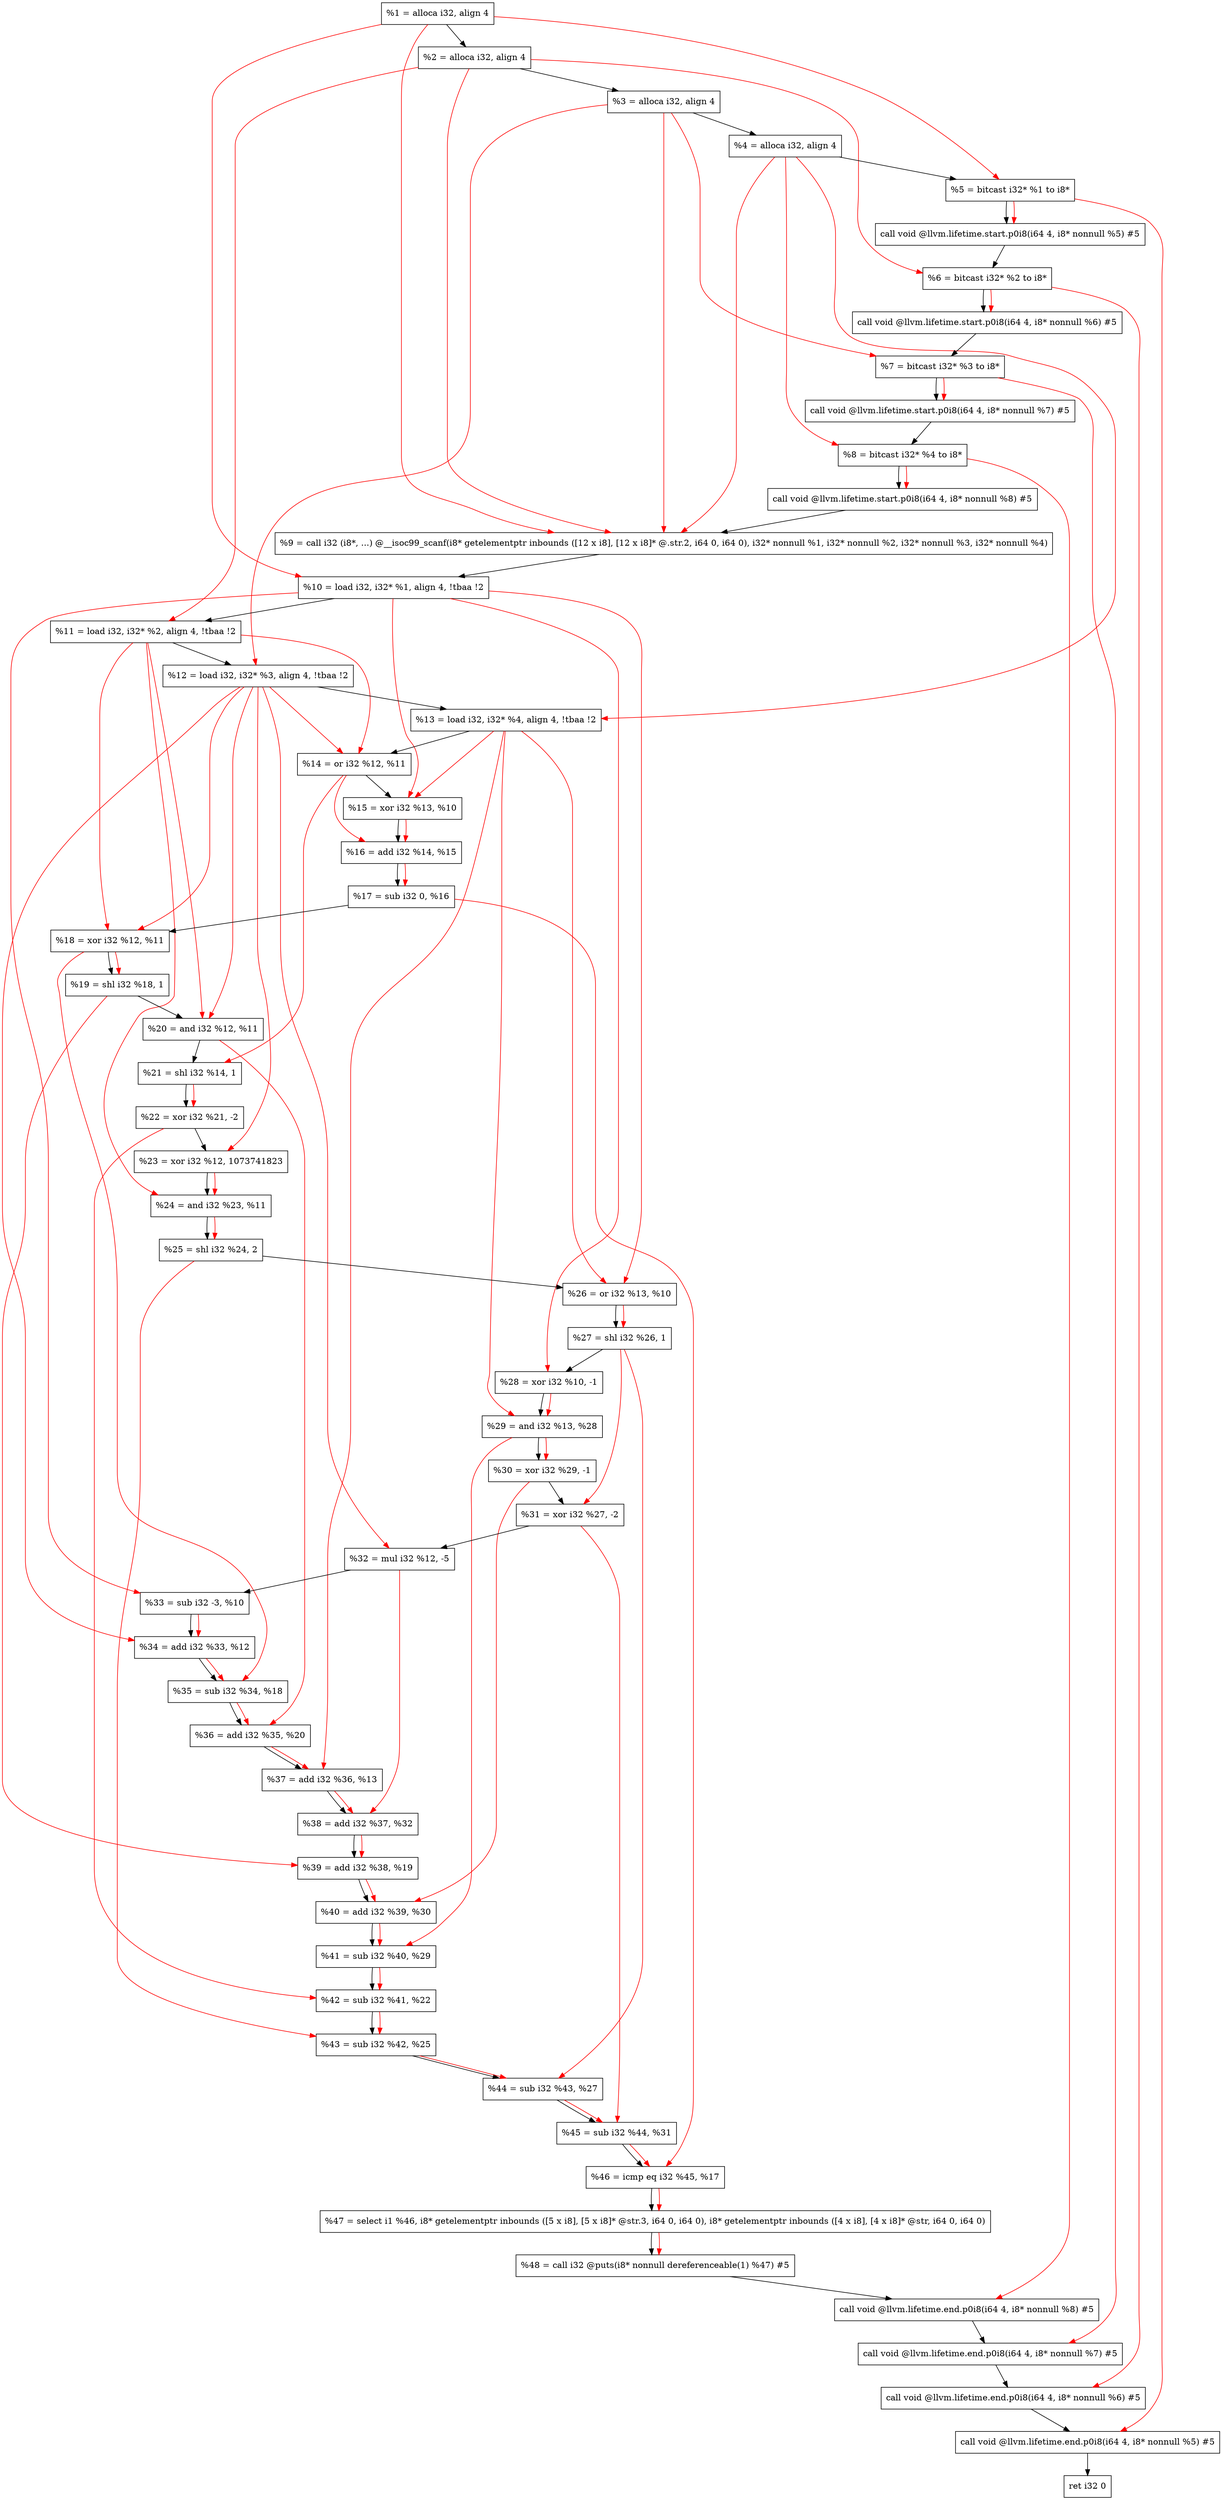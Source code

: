digraph "DFG for'main' function" {
	Node0xbc87f8[shape=record, label="  %1 = alloca i32, align 4"];
	Node0xbc8878[shape=record, label="  %2 = alloca i32, align 4"];
	Node0xbc8908[shape=record, label="  %3 = alloca i32, align 4"];
	Node0xbc8968[shape=record, label="  %4 = alloca i32, align 4"];
	Node0xbc8a18[shape=record, label="  %5 = bitcast i32* %1 to i8*"];
	Node0xbc8e48[shape=record, label="  call void @llvm.lifetime.start.p0i8(i64 4, i8* nonnull %5) #5"];
	Node0xbc8f28[shape=record, label="  %6 = bitcast i32* %2 to i8*"];
	Node0xbc9028[shape=record, label="  call void @llvm.lifetime.start.p0i8(i64 4, i8* nonnull %6) #5"];
	Node0xbc90e8[shape=record, label="  %7 = bitcast i32* %3 to i8*"];
	Node0xbc9198[shape=record, label="  call void @llvm.lifetime.start.p0i8(i64 4, i8* nonnull %7) #5"];
	Node0xbc9258[shape=record, label="  %8 = bitcast i32* %4 to i8*"];
	Node0xbc9308[shape=record, label="  call void @llvm.lifetime.start.p0i8(i64 4, i8* nonnull %8) #5"];
	Node0xbc3a00[shape=record, label="  %9 = call i32 (i8*, ...) @__isoc99_scanf(i8* getelementptr inbounds ([12 x i8], [12 x i8]* @.str.2, i64 0, i64 0), i32* nonnull %1, i32* nonnull %2, i32* nonnull %3, i32* nonnull %4)"];
	Node0xbc9508[shape=record, label="  %10 = load i32, i32* %1, align 4, !tbaa !2"];
	Node0xbca478[shape=record, label="  %11 = load i32, i32* %2, align 4, !tbaa !2"];
	Node0xbcaae8[shape=record, label="  %12 = load i32, i32* %3, align 4, !tbaa !2"];
	Node0xbcab48[shape=record, label="  %13 = load i32, i32* %4, align 4, !tbaa !2"];
	Node0xbcabc0[shape=record, label="  %14 = or i32 %12, %11"];
	Node0xbcac30[shape=record, label="  %15 = xor i32 %13, %10"];
	Node0xbcaca0[shape=record, label="  %16 = add i32 %14, %15"];
	Node0xbcad10[shape=record, label="  %17 = sub i32 0, %16"];
	Node0xbcad80[shape=record, label="  %18 = xor i32 %12, %11"];
	Node0xbcadf0[shape=record, label="  %19 = shl i32 %18, 1"];
	Node0xbcae60[shape=record, label="  %20 = and i32 %12, %11"];
	Node0xbcaed0[shape=record, label="  %21 = shl i32 %14, 1"];
	Node0xbcaf40[shape=record, label="  %22 = xor i32 %21, -2"];
	Node0xbcafb0[shape=record, label="  %23 = xor i32 %12, 1073741823"];
	Node0xbcb020[shape=record, label="  %24 = and i32 %23, %11"];
	Node0xbcb090[shape=record, label="  %25 = shl i32 %24, 2"];
	Node0xbcb100[shape=record, label="  %26 = or i32 %13, %10"];
	Node0xbcb170[shape=record, label="  %27 = shl i32 %26, 1"];
	Node0xbcb1e0[shape=record, label="  %28 = xor i32 %10, -1"];
	Node0xbcb250[shape=record, label="  %29 = and i32 %13, %28"];
	Node0xbcb2c0[shape=record, label="  %30 = xor i32 %29, -1"];
	Node0xbcb330[shape=record, label="  %31 = xor i32 %27, -2"];
	Node0xbcb3a0[shape=record, label="  %32 = mul i32 %12, -5"];
	Node0xbcb410[shape=record, label="  %33 = sub i32 -3, %10"];
	Node0xbcb480[shape=record, label="  %34 = add i32 %33, %12"];
	Node0xbcb4f0[shape=record, label="  %35 = sub i32 %34, %18"];
	Node0xbcb560[shape=record, label="  %36 = add i32 %35, %20"];
	Node0xbcb5d0[shape=record, label="  %37 = add i32 %36, %13"];
	Node0xbcb640[shape=record, label="  %38 = add i32 %37, %32"];
	Node0xbcb6b0[shape=record, label="  %39 = add i32 %38, %19"];
	Node0xbcb720[shape=record, label="  %40 = add i32 %39, %30"];
	Node0xbcb790[shape=record, label="  %41 = sub i32 %40, %29"];
	Node0xbcb800[shape=record, label="  %42 = sub i32 %41, %22"];
	Node0xbcb870[shape=record, label="  %43 = sub i32 %42, %25"];
	Node0xbcb8e0[shape=record, label="  %44 = sub i32 %43, %27"];
	Node0xbcb950[shape=record, label="  %45 = sub i32 %44, %31"];
	Node0xbcb9c0[shape=record, label="  %46 = icmp eq i32 %45, %17"];
	Node0xb688b8[shape=record, label="  %47 = select i1 %46, i8* getelementptr inbounds ([5 x i8], [5 x i8]* @str.3, i64 0, i64 0), i8* getelementptr inbounds ([4 x i8], [4 x i8]* @str, i64 0, i64 0)"];
	Node0xbcba50[shape=record, label="  %48 = call i32 @puts(i8* nonnull dereferenceable(1) %47) #5"];
	Node0xbcbcf8[shape=record, label="  call void @llvm.lifetime.end.p0i8(i64 4, i8* nonnull %8) #5"];
	Node0xbcbe58[shape=record, label="  call void @llvm.lifetime.end.p0i8(i64 4, i8* nonnull %7) #5"];
	Node0xbcbf68[shape=record, label="  call void @llvm.lifetime.end.p0i8(i64 4, i8* nonnull %6) #5"];
	Node0xbcc078[shape=record, label="  call void @llvm.lifetime.end.p0i8(i64 4, i8* nonnull %5) #5"];
	Node0xbcc138[shape=record, label="  ret i32 0"];
	Node0xbc87f8 -> Node0xbc8878;
	Node0xbc8878 -> Node0xbc8908;
	Node0xbc8908 -> Node0xbc8968;
	Node0xbc8968 -> Node0xbc8a18;
	Node0xbc8a18 -> Node0xbc8e48;
	Node0xbc8e48 -> Node0xbc8f28;
	Node0xbc8f28 -> Node0xbc9028;
	Node0xbc9028 -> Node0xbc90e8;
	Node0xbc90e8 -> Node0xbc9198;
	Node0xbc9198 -> Node0xbc9258;
	Node0xbc9258 -> Node0xbc9308;
	Node0xbc9308 -> Node0xbc3a00;
	Node0xbc3a00 -> Node0xbc9508;
	Node0xbc9508 -> Node0xbca478;
	Node0xbca478 -> Node0xbcaae8;
	Node0xbcaae8 -> Node0xbcab48;
	Node0xbcab48 -> Node0xbcabc0;
	Node0xbcabc0 -> Node0xbcac30;
	Node0xbcac30 -> Node0xbcaca0;
	Node0xbcaca0 -> Node0xbcad10;
	Node0xbcad10 -> Node0xbcad80;
	Node0xbcad80 -> Node0xbcadf0;
	Node0xbcadf0 -> Node0xbcae60;
	Node0xbcae60 -> Node0xbcaed0;
	Node0xbcaed0 -> Node0xbcaf40;
	Node0xbcaf40 -> Node0xbcafb0;
	Node0xbcafb0 -> Node0xbcb020;
	Node0xbcb020 -> Node0xbcb090;
	Node0xbcb090 -> Node0xbcb100;
	Node0xbcb100 -> Node0xbcb170;
	Node0xbcb170 -> Node0xbcb1e0;
	Node0xbcb1e0 -> Node0xbcb250;
	Node0xbcb250 -> Node0xbcb2c0;
	Node0xbcb2c0 -> Node0xbcb330;
	Node0xbcb330 -> Node0xbcb3a0;
	Node0xbcb3a0 -> Node0xbcb410;
	Node0xbcb410 -> Node0xbcb480;
	Node0xbcb480 -> Node0xbcb4f0;
	Node0xbcb4f0 -> Node0xbcb560;
	Node0xbcb560 -> Node0xbcb5d0;
	Node0xbcb5d0 -> Node0xbcb640;
	Node0xbcb640 -> Node0xbcb6b0;
	Node0xbcb6b0 -> Node0xbcb720;
	Node0xbcb720 -> Node0xbcb790;
	Node0xbcb790 -> Node0xbcb800;
	Node0xbcb800 -> Node0xbcb870;
	Node0xbcb870 -> Node0xbcb8e0;
	Node0xbcb8e0 -> Node0xbcb950;
	Node0xbcb950 -> Node0xbcb9c0;
	Node0xbcb9c0 -> Node0xb688b8;
	Node0xb688b8 -> Node0xbcba50;
	Node0xbcba50 -> Node0xbcbcf8;
	Node0xbcbcf8 -> Node0xbcbe58;
	Node0xbcbe58 -> Node0xbcbf68;
	Node0xbcbf68 -> Node0xbcc078;
	Node0xbcc078 -> Node0xbcc138;
edge [color=red]
	Node0xbc87f8 -> Node0xbc8a18;
	Node0xbc8a18 -> Node0xbc8e48;
	Node0xbc8878 -> Node0xbc8f28;
	Node0xbc8f28 -> Node0xbc9028;
	Node0xbc8908 -> Node0xbc90e8;
	Node0xbc90e8 -> Node0xbc9198;
	Node0xbc8968 -> Node0xbc9258;
	Node0xbc9258 -> Node0xbc9308;
	Node0xbc87f8 -> Node0xbc3a00;
	Node0xbc8878 -> Node0xbc3a00;
	Node0xbc8908 -> Node0xbc3a00;
	Node0xbc8968 -> Node0xbc3a00;
	Node0xbc87f8 -> Node0xbc9508;
	Node0xbc8878 -> Node0xbca478;
	Node0xbc8908 -> Node0xbcaae8;
	Node0xbc8968 -> Node0xbcab48;
	Node0xbcaae8 -> Node0xbcabc0;
	Node0xbca478 -> Node0xbcabc0;
	Node0xbcab48 -> Node0xbcac30;
	Node0xbc9508 -> Node0xbcac30;
	Node0xbcabc0 -> Node0xbcaca0;
	Node0xbcac30 -> Node0xbcaca0;
	Node0xbcaca0 -> Node0xbcad10;
	Node0xbcaae8 -> Node0xbcad80;
	Node0xbca478 -> Node0xbcad80;
	Node0xbcad80 -> Node0xbcadf0;
	Node0xbcaae8 -> Node0xbcae60;
	Node0xbca478 -> Node0xbcae60;
	Node0xbcabc0 -> Node0xbcaed0;
	Node0xbcaed0 -> Node0xbcaf40;
	Node0xbcaae8 -> Node0xbcafb0;
	Node0xbcafb0 -> Node0xbcb020;
	Node0xbca478 -> Node0xbcb020;
	Node0xbcb020 -> Node0xbcb090;
	Node0xbcab48 -> Node0xbcb100;
	Node0xbc9508 -> Node0xbcb100;
	Node0xbcb100 -> Node0xbcb170;
	Node0xbc9508 -> Node0xbcb1e0;
	Node0xbcab48 -> Node0xbcb250;
	Node0xbcb1e0 -> Node0xbcb250;
	Node0xbcb250 -> Node0xbcb2c0;
	Node0xbcb170 -> Node0xbcb330;
	Node0xbcaae8 -> Node0xbcb3a0;
	Node0xbc9508 -> Node0xbcb410;
	Node0xbcb410 -> Node0xbcb480;
	Node0xbcaae8 -> Node0xbcb480;
	Node0xbcb480 -> Node0xbcb4f0;
	Node0xbcad80 -> Node0xbcb4f0;
	Node0xbcb4f0 -> Node0xbcb560;
	Node0xbcae60 -> Node0xbcb560;
	Node0xbcb560 -> Node0xbcb5d0;
	Node0xbcab48 -> Node0xbcb5d0;
	Node0xbcb5d0 -> Node0xbcb640;
	Node0xbcb3a0 -> Node0xbcb640;
	Node0xbcb640 -> Node0xbcb6b0;
	Node0xbcadf0 -> Node0xbcb6b0;
	Node0xbcb6b0 -> Node0xbcb720;
	Node0xbcb2c0 -> Node0xbcb720;
	Node0xbcb720 -> Node0xbcb790;
	Node0xbcb250 -> Node0xbcb790;
	Node0xbcb790 -> Node0xbcb800;
	Node0xbcaf40 -> Node0xbcb800;
	Node0xbcb800 -> Node0xbcb870;
	Node0xbcb090 -> Node0xbcb870;
	Node0xbcb870 -> Node0xbcb8e0;
	Node0xbcb170 -> Node0xbcb8e0;
	Node0xbcb8e0 -> Node0xbcb950;
	Node0xbcb330 -> Node0xbcb950;
	Node0xbcb950 -> Node0xbcb9c0;
	Node0xbcad10 -> Node0xbcb9c0;
	Node0xbcb9c0 -> Node0xb688b8;
	Node0xb688b8 -> Node0xbcba50;
	Node0xbc9258 -> Node0xbcbcf8;
	Node0xbc90e8 -> Node0xbcbe58;
	Node0xbc8f28 -> Node0xbcbf68;
	Node0xbc8a18 -> Node0xbcc078;
}
